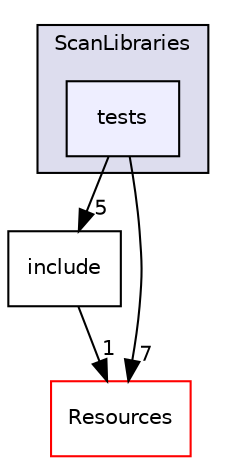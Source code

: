 digraph "tests" {
  compound=true
  node [ fontsize="10", fontname="Helvetica"];
  edge [ labelfontsize="10", labelfontname="Helvetica"];
  subgraph clusterdir_d1f3dbe10f157d97e145494b8a91d73e {
    graph [ bgcolor="#ddddee", pencolor="black", label="ScanLibraries" fontname="Helvetica", fontsize="10", URL="dir_d1f3dbe10f157d97e145494b8a91d73e.html"]
  dir_11d8b37dd9f1e3a8916c9889f3c8f887 [shape=box, label="tests", style="filled", fillcolor="#eeeeff", pencolor="black", URL="dir_11d8b37dd9f1e3a8916c9889f3c8f887.html"];
  }
  dir_5dff47409855d9e162af1d73d7044210 [shape=box label="include" URL="dir_5dff47409855d9e162af1d73d7044210.html"];
  dir_bde32bf976401edbce144c1ca78437b0 [shape=box label="Resources" fillcolor="white" style="filled" color="red" URL="dir_bde32bf976401edbce144c1ca78437b0.html"];
  dir_5dff47409855d9e162af1d73d7044210->dir_bde32bf976401edbce144c1ca78437b0 [headlabel="1", labeldistance=1.5 headhref="dir_000061_000019.html"];
  dir_11d8b37dd9f1e3a8916c9889f3c8f887->dir_5dff47409855d9e162af1d73d7044210 [headlabel="5", labeldistance=1.5 headhref="dir_000076_000061.html"];
  dir_11d8b37dd9f1e3a8916c9889f3c8f887->dir_bde32bf976401edbce144c1ca78437b0 [headlabel="7", labeldistance=1.5 headhref="dir_000076_000019.html"];
}
